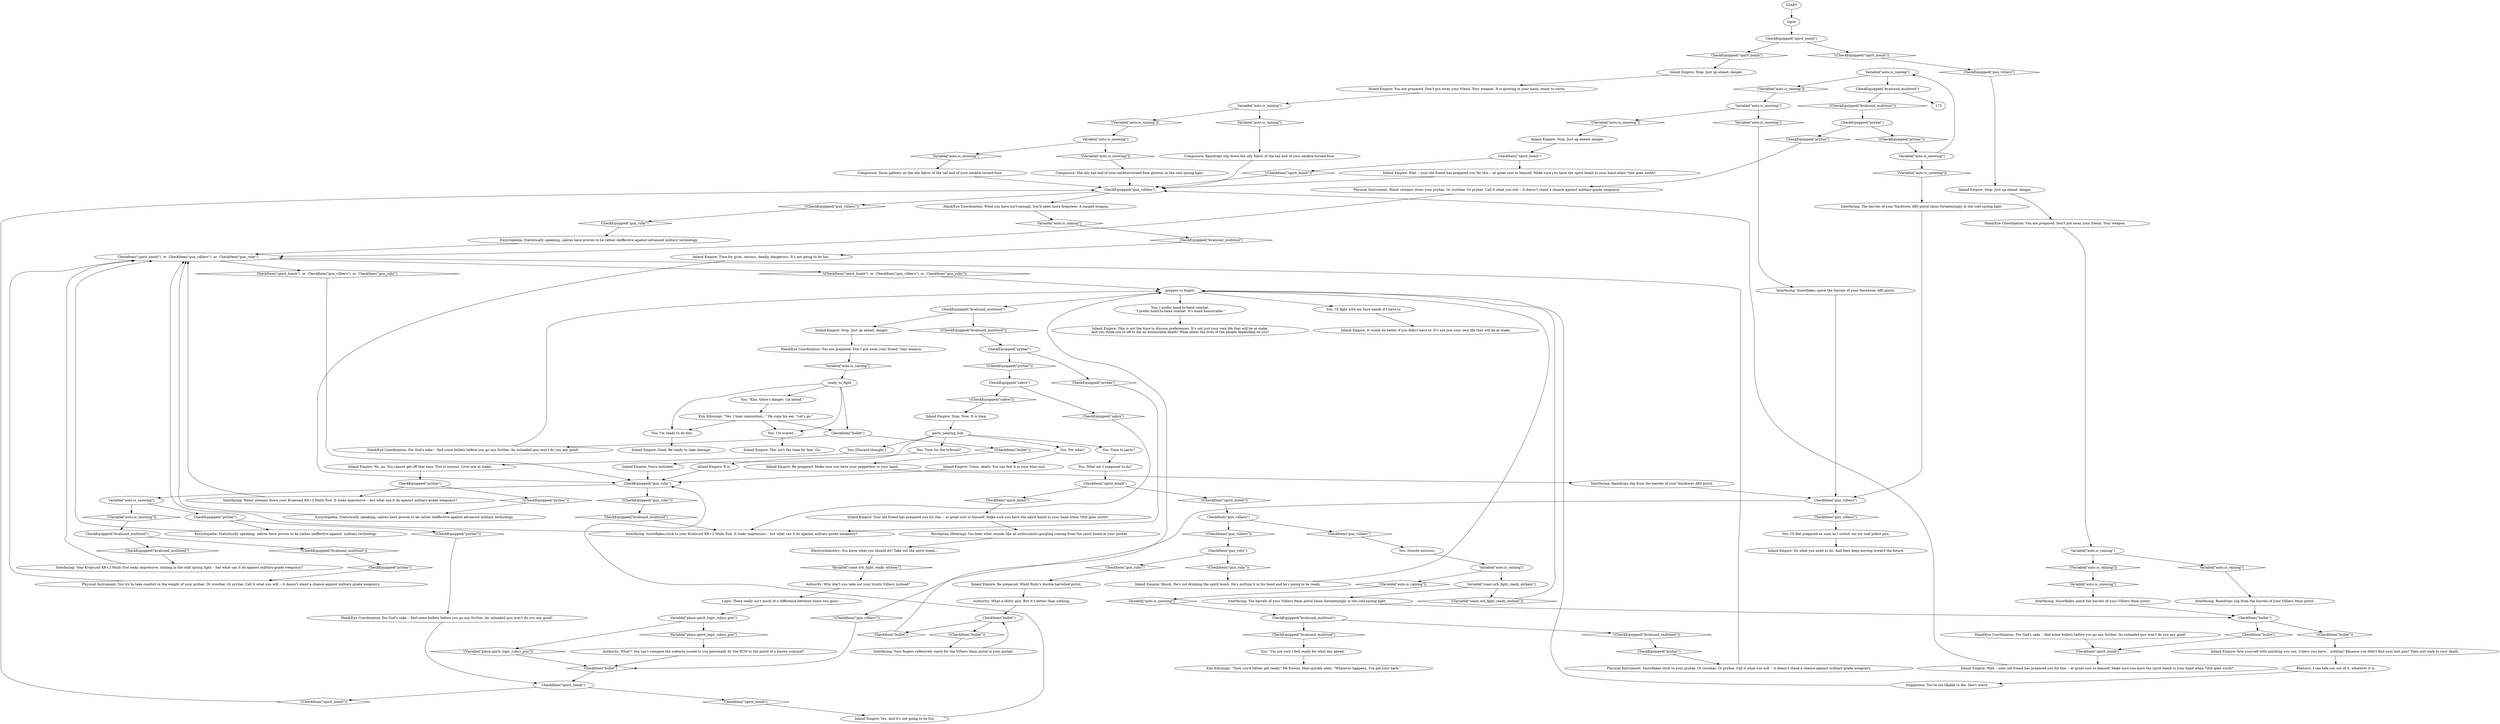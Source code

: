 # PLAZA ORB / spirit bomb ready
# A thought orb to pop up just before the Mercenary Tribunal
# ==================================================
digraph G {
	  0 [label="START"];
	  1 [label="input"];
	  2 [label="Rhetoric: I can talk you out of it, whatever it is."];
	  3 [label="Hand/Eye Coordination: You are prepared. Don't put away your friend. Your weapon."];
	  4 [label="Variable[\"auto.is_snowing\"]"];
	  5 [label="Variable[\"auto.is_snowing\"]", shape=diamond];
	  6 [label="!(Variable[\"auto.is_snowing\"])", shape=diamond];
	  7 [label="Interfacing: Snowflakes speck the barrels of your Nachtwey A80 pistol."];
	  8 [label="Inland Empire: Good. Be ready to take damage."];
	  9 [label="CheckEquipped(\"kvalsund_multitool\")"];
	  10 [label="CheckEquipped(\"kvalsund_multitool\")", shape=diamond];
	  11 [label="!(CheckEquipped(\"kvalsund_multitool\"))", shape=diamond];
	  12 [label="Physical Instrument: Snowflakes stick to your prybar. Or crowbar. Or prybar. Call it what you will -- it doesn't stand a chance against military-grade weaponry."];
	  13 [label="Inland Empire: Stop. Now. It is time."];
	  14 [label="CheckItem(\"spirit_bomb\")"];
	  15 [label="CheckItem(\"spirit_bomb\")", shape=diamond];
	  16 [label="!(CheckItem(\"spirit_bomb\"))", shape=diamond];
	  17 [label="Inland Empire: You are prepared. Don't put away your friend. Your weapon. It is glowing in your hand, ready to serve."];
	  18 [label="Composure: The oily tail end of your necktie-turned-fuse glistens in the cool spring light."];
	  19 [label="CheckItem(\"gun_villiers\")"];
	  20 [label="CheckItem(\"gun_villiers\")", shape=diamond];
	  21 [label="!(CheckItem(\"gun_villiers\"))", shape=diamond];
	  22 [label="Physical Instrument: Water streams down your prybar. Or crowbar. Or prybar. Call it what you will -- it doesn't stand a chance against military-grade weaponry."];
	  23 [label="Physical Instrument: You try to take comfort in the weight of your prybar. Or crowbar. Or prybar. Call it what you will -- it doesn't stand a chance against military-grade weaponry."];
	  24 [label="Kim Kitsuragi: \"Then you'd better get ready.\" He frowns, then quickly adds, \"Whatever happens, I've got your back.\""];
	  25 [label="Inland Empire: Your old friend has prepared you for this -- at great cost to himself. Make sure you have the spirit bomb in your hand when *shit goes south*."];
	  26 [label="Suggestion: You're too likable to die. Don't worry."];
	  27 [label="Inland Empire: Stop. Just up ahead: danger."];
	  28 [label="Authority: What?! You can't compare the sidearm issued to you personally by the RCM to the pistol of a known criminal?"];
	  29 [label="CheckItem(\"spirit_bomb\")"];
	  30 [label="CheckItem(\"spirit_bomb\")", shape=diamond];
	  31 [label="!(CheckItem(\"spirit_bomb\"))", shape=diamond];
	  32 [label="CheckItem(\"bullet\")"];
	  33 [label="CheckItem(\"bullet\")", shape=diamond];
	  34 [label="!(CheckItem(\"bullet\"))", shape=diamond];
	  35 [label="Hand/Eye Coordination: You are prepared. Don't put away your friend. Your weapon."];
	  36 [label="Inland Empire: Crisis, death. You can feel it in your blue soul."];
	  37 [label="Composure: Snow gathers on the oily fabric of the tail end of your necktie-turned-fuse."];
	  38 [label="You: I'm ready to do this."];
	  39 [label="CheckEquipped(\"kvalsund_multitool\")"];
	  40 [label="CheckEquipped(\"kvalsund_multitool\")", shape=diamond];
	  41 [label="!(CheckEquipped(\"kvalsund_multitool\"))", shape=diamond];
	  42 [label="Interfacing: Your Kvalsund KR+2 Multi-Tool looks impressive, shining in the cold spring light -- but what can it do against military-grade weaponry?"];
	  43 [label="Inland Empire: Wait -- your old friend has prepared you for this -- at great cost to himself. Make sure you have the spirit bomb in your hand when *shit goes south*."];
	  44 [label="You: \"Kim, there's danger. Up ahead.\""];
	  45 [label="Interfacing: Snowflakes speck the barrels of your Villiers 9mm pistol."];
	  46 [label="CheckItem(\"gun_villiers\")"];
	  47 [label="CheckItem(\"gun_villiers\")", shape=diamond];
	  48 [label="!(CheckItem(\"gun_villiers\"))", shape=diamond];
	  49 [label="Logic: There really isn't much of a difference between these two guns..."];
	  50 [label="Variable[\"plaza.spirit_logic_rubys_gun\"]"];
	  51 [label="Variable[\"plaza.spirit_logic_rubys_gun\"]", shape=diamond];
	  52 [label="!(Variable[\"plaza.spirit_logic_rubys_gun\"])", shape=diamond];
	  53 [label="Inland Empire: This is not the time to discuss preferences. It's not just your own life that will be at stake.\nAnd you think you're off to die an honourable death? What about the lives of the people depending on you?"];
	  54 [label="You: Time for the tribunal?"];
	  55 [label="CheckEquipped(\"sabre\")"];
	  56 [label="CheckEquipped(\"sabre\")", shape=diamond];
	  57 [label="!(CheckEquipped(\"sabre\"))", shape=diamond];
	  58 [label="Interfacing: Raindrops slip from the barrels of your Villiers 9mm pistol."];
	  59 [label="You: [Discard thought.]"];
	  60 [label="Variable[\"auto.is_raining\"]"];
	  61 [label="Variable[\"auto.is_raining\"]", shape=diamond];
	  62 [label="!(Variable[\"auto.is_raining\"])", shape=diamond];
	  63 [label="Variable[\"auto.is_snowing\"]"];
	  64 [label="Variable[\"auto.is_snowing\"]", shape=diamond];
	  65 [label="!(Variable[\"auto.is_snowing\"])", shape=diamond];
	  66 [label="Inland Empire: It would be better if you didn't have to. It's not just your own life that will be at stake."];
	  67 [label="CheckItem(\"bullet\")"];
	  68 [label="CheckItem(\"bullet\")", shape=diamond];
	  69 [label="!(CheckItem(\"bullet\"))", shape=diamond];
	  70 [label="CheckItem(\"gun_ruby\")"];
	  71 [label="CheckItem(\"gun_ruby\")", shape=diamond];
	  72 [label="!(CheckItem(\"gun_ruby\"))", shape=diamond];
	  73 [label="Encyclopedia: Statistically speaking, sabres have proven to be rather ineffective against advanced military technology."];
	  74 [label="CheckItem(\"spirit_bomb\")  or  CheckItem(\"gun_villiers\")  or  CheckItem(\"gun_ruby\")"];
	  75 [label="CheckItem(\"spirit_bomb\")  or  CheckItem(\"gun_villiers\")  or  CheckItem(\"gun_ruby\")", shape=diamond];
	  76 [label="!(CheckItem(\"spirit_bomb\")  or  CheckItem(\"gun_villiers\")  or  CheckItem(\"gun_ruby\"))", shape=diamond];
	  77 [label="Variable[\"auto.is_raining\"]"];
	  78 [label="Variable[\"auto.is_raining\"]", shape=diamond];
	  79 [label="!(Variable[\"auto.is_raining\"])", shape=diamond];
	  80 [label="Inland Empire: Do what you need to do. And then keep moving toward the future."];
	  81 [label="You: I prefer hand-to-hand combat.\n\"I prefer hand-to-hand combat. It's more honourable.\""];
	  82 [label="Inland Empire: This isn't the time for fear. Go."];
	  83 [label="party_nearing_hub"];
	  84 [label="Electrochemistry: You know what you should do? Take out the spirit bomb..."];
	  85 [label="prepare to foight!"];
	  86 [label="You: Time to party?"];
	  87 [label="Inland Empire: Be prepared. Wield Ruby's double-barrelled pistol."];
	  88 [label="CheckEquipped(\"prybar\")"];
	  89 [label="CheckEquipped(\"prybar\")", shape=diamond];
	  90 [label="!(CheckEquipped(\"prybar\"))", shape=diamond];
	  91 [label="Perception (Hearing): You hear what sounds like an enthusiastic gurgling coming from the spirit bomb in your pocket."];
	  92 [label="Inland Empire: No, no. You cannot get off that easy. This is serious. Lives are at stake."];
	  93 [label="Kim Kitsuragi: \"Yes. I hear commotion...\" He cups his ear. \"Let's go.\""];
	  94 [label="CheckEquipped(\"prybar\")"];
	  95 [label="CheckEquipped(\"prybar\")", shape=diamond];
	  96 [label="!(CheckEquipped(\"prybar\"))", shape=diamond];
	  97 [label="You: I'm scared..."];
	  98 [label="CheckEquipped(\"spirit_bomb\")"];
	  99 [label="CheckEquipped(\"spirit_bomb\")", shape=diamond];
	  100 [label="!(CheckEquipped(\"spirit_bomb\"))", shape=diamond];
	  101 [label="Inland Empire: Stop. Just up ahead: danger."];
	  102 [label="Authority: What a shitty gun. But it's better than nothing."];
	  103 [label="Composure: Raindrops slip down the oily fabric of the tail end of your necktie-turned-fuse."];
	  104 [label="Hand/Eye Coordination: For God's sake -- find some bullets before you go any further. An unloaded gun won't do you any good!"];
	  105 [label="Inland Empire: Arm yourself with anything you can. Unless you have... nothing? Because you didn't find your lost gun? Then just walk to your death."];
	  106 [label="Inland Empire: Shush. He's not drinking the spirit bomb. He's putting it in his hand and he's going to be ready."];
	  107 [label="Authority: Why don't you take out your trusty Villiers instead?"];
	  108 [label="You: I'll feel prepared as soon as I switch out my real police gun."];
	  109 [label="CheckItem(\"bullet\")"];
	  110 [label="CheckItem(\"bullet\")", shape=diamond];
	  111 [label="!(CheckItem(\"bullet\"))", shape=diamond];
	  112 [label="Hand/Eye Coordination: For God's sake -- find some bullets before you go any further. An unloaded gun won't do you any good!"];
	  113 [label="Interfacing: Your fingers reflexively reach for the Villiers 9mm pistol in your pocket."];
	  114 [label="Interfacing: Raindrops slip from the barrels of your Nachtwey A80 pistol."];
	  115 [label="ready_to_fight"];
	  116 [label="CheckEquipped(\"gun_villiers\")"];
	  117 [label="CheckEquipped(\"gun_villiers\")", shape=diamond];
	  118 [label="!(CheckEquipped(\"gun_villiers\"))", shape=diamond];
	  119 [label="Hand/Eye Coordination: What you have isn't enough. You'll need more firepower. A ranged weapon."];
	  120 [label="CheckItem(\"spirit_bomb\")"];
	  121 [label="CheckItem(\"spirit_bomb\")", shape=diamond];
	  122 [label="!(CheckItem(\"spirit_bomb\"))", shape=diamond];
	  123 [label="Inland Empire: Wait -- your old friend has prepared you for this -- at great cost to himself. Make sure you have the spirit bomb in your hand when *shit goes south*."];
	  124 [label="Inland Empire: Yes. And it's not going to be fun."];
	  125 [label="Inland Empire: It is."];
	  126 [label="Variable[\"auto.is_raining\"]"];
	  127 [label="Variable[\"auto.is_raining\"]", shape=diamond];
	  128 [label="!(Variable[\"auto.is_raining\"])", shape=diamond];
	  129 [label="Variable[\"coast.orb_fight_ready_elchem\"]"];
	  130 [label="Variable[\"coast.orb_fight_ready_elchem\"]", shape=diamond];
	  131 [label="!(Variable[\"coast.orb_fight_ready_elchem\"])", shape=diamond];
	  132 [label="Interfacing: The barrels of your Villiers 9mm pistol shine threateningly in the cold spring light."];
	  133 [label="Interfacing: The barrels of your Nachtwey A80 pistol shine threateningly in the cold spring light."];
	  134 [label="Inland Empire: Stop. Just up ahead: danger."];
	  135 [label="Interfacing: Snowflakes stick to your Kvalsund KR+2 Multi-Tool. It looks impressive -- but what can it do against military-grade weaponry?"];
	  136 [label="You: \"I'm not sure I feel ready for what lies ahead.\""];
	  137 [label="You: I'll fight with my bare hands if I have to."];
	  138 [label="CheckEquipped(\"kvalsund_multitool\")"];
	  139 [label="CheckEquipped(\"kvalsund_multitool\")", shape=diamond];
	  140 [label="!(CheckEquipped(\"kvalsund_multitool\"))", shape=diamond];
	  141 [label="Inland Empire: Stop. Just up ahead: danger."];
	  142 [label="Encyclopedia: Statistically speaking, sabres have proven to be rather ineffective against advanced military technology."];
	  143 [label="Hand/Eye Coordination: For God's sake -- find some bullets before you go any further. An unloaded gun won't do you any good!"];
	  144 [label="Inland Empire: Be prepared. Make sure you have your pepperbox in your hand."];
	  145 [label="You: Sounds ominous."];
	  146 [label="You: For what?"];
	  147 [label="Inland Empire: Yours included."];
	  148 [label="CheckEquipped(\"prybar\")"];
	  149 [label="CheckEquipped(\"prybar\")", shape=diamond];
	  150 [label="!(CheckEquipped(\"prybar\"))", shape=diamond];
	  151 [label="Interfacing: Water streams down your Kvalsund KR+2 Multi-Tool. It looks impressive -- but what can it do against military-grade weaponry?"];
	  152 [label="Inland Empire: Time for grim, serious, deadly, dangerous. It's not going to be fun."];
	  153 [label="You: What am I supposed to do?"];
	  154 [label="CheckEquipped(\"gun_ruby\")"];
	  155 [label="CheckEquipped(\"gun_ruby\")", shape=diamond];
	  156 [label="!(CheckEquipped(\"gun_ruby\"))", shape=diamond];
	  157 [label="Variable[\"auto.is_snowing\"]"];
	  158 [label="Variable[\"auto.is_snowing\"]", shape=diamond];
	  159 [label="!(Variable[\"auto.is_snowing\"])", shape=diamond];
	  160 [label="CheckEquipped(\"prybar\")"];
	  161 [label="CheckEquipped(\"prybar\")", shape=diamond];
	  162 [label="!(CheckEquipped(\"prybar\"))", shape=diamond];
	  163 [label="Encyclopedia: Statistically speaking, sabres have proven to be rather ineffective against  military technology."];
	  164 [label="Variable[\"auto.is_snowing\"]"];
	  165 [label="Variable[\"auto.is_snowing\"]", shape=diamond];
	  166 [label="!(Variable[\"auto.is_snowing\"])", shape=diamond];
	  167 [label="Variable[\"auto.is_raining\"]"];
	  168 [label="Variable[\"auto.is_raining\"]", shape=diamond];
	  169 [label="!(Variable[\"auto.is_raining\"])", shape=diamond];
	  170 [label="CheckEquipped(\"kvalsund_multitool\")"];
	  171 [label="CheckEquipped(\"kvalsund_multitool\")", shape=diamond];
	  172 [label="!(CheckEquipped(\"kvalsund_multitool\"))", shape=diamond];
	  0 -> 1
	  1 -> 98
	  2 -> 26
	  3 -> 168
	  4 -> 5
	  4 -> 6
	  5 -> 7
	  6 -> 134
	  7 -> 46
	  9 -> 10
	  9 -> 11
	  10 -> 136
	  11 -> 149
	  12 -> 74
	  13 -> 83
	  14 -> 16
	  14 -> 15
	  15 -> 25
	  16 -> 19
	  17 -> 77
	  18 -> 116
	  19 -> 20
	  19 -> 21
	  20 -> 145
	  21 -> 70
	  22 -> 74
	  23 -> 74
	  25 -> 91
	  26 -> 85
	  27 -> 17
	  28 -> 110
	  29 -> 30
	  29 -> 31
	  30 -> 124
	  31 -> 116
	  32 -> 33
	  32 -> 34
	  33 -> 121
	  34 -> 105
	  35 -> 60
	  36 -> 154
	  37 -> 116
	  38 -> 8
	  39 -> 40
	  39 -> 41
	  40 -> 42
	  41 -> 161
	  42 -> 74
	  43 -> 116
	  44 -> 93
	  45 -> 32
	  46 -> 48
	  46 -> 47
	  47 -> 108
	  48 -> 110
	  49 -> 50
	  50 -> 51
	  50 -> 52
	  51 -> 28
	  52 -> 110
	  54 -> 125
	  55 -> 56
	  55 -> 57
	  56 -> 135
	  57 -> 13
	  58 -> 32
	  59 -> 92
	  60 -> 61
	  60 -> 62
	  61 -> 58
	  62 -> 165
	  63 -> 64
	  63 -> 65
	  64 -> 37
	  65 -> 18
	  67 -> 68
	  67 -> 69
	  68 -> 85
	  69 -> 113
	  70 -> 72
	  70 -> 71
	  71 -> 87
	  72 -> 106
	  73 -> 74
	  74 -> 75
	  74 -> 76
	  75 -> 154
	  76 -> 85
	  77 -> 78
	  77 -> 79
	  78 -> 103
	  79 -> 63
	  81 -> 53
	  83 -> 146
	  83 -> 147
	  83 -> 54
	  83 -> 86
	  83 -> 59
	  84 -> 130
	  85 -> 81
	  85 -> 137
	  85 -> 138
	  86 -> 153
	  87 -> 102
	  88 -> 89
	  88 -> 90
	  89 -> 135
	  90 -> 55
	  91 -> 84
	  92 -> 148
	  93 -> 97
	  93 -> 109
	  93 -> 38
	  94 -> 96
	  94 -> 95
	  95 -> 22
	  96 -> 164
	  97 -> 82
	  98 -> 99
	  98 -> 100
	  99 -> 27
	  100 -> 117
	  101 -> 35
	  102 -> 67
	  103 -> 116
	  104 -> 121
	  105 -> 2
	  106 -> 85
	  107 -> 49
	  108 -> 80
	  109 -> 112
	  109 -> 111
	  110 -> 29
	  111 -> 144
	  112 -> 85
	  113 -> 67
	  114 -> 46
	  115 -> 97
	  115 -> 44
	  115 -> 109
	  115 -> 38
	  116 -> 118
	  116 -> 119
	  117 -> 101
	  118 -> 155
	  119 -> 127
	  120 -> 122
	  120 -> 123
	  121 -> 43
	  122 -> 116
	  123 -> 116
	  124 -> 154
	  125 -> 154
	  126 -> 128
	  126 -> 129
	  127 -> 171
	  128 -> 158
	  129 -> 131
	  129 -> 132
	  130 -> 107
	  131 -> 85
	  132 -> 32
	  133 -> 46
	  134 -> 120
	  135 -> 74
	  136 -> 24
	  137 -> 66
	  138 -> 140
	  138 -> 141
	  139 -> 135
	  140 -> 88
	  141 -> 3
	  142 -> 74
	  143 -> 29
	  144 -> 114
	  145 -> 126
	  146 -> 36
	  147 -> 154
	  148 -> 150
	  148 -> 151
	  149 -> 12
	  150 -> 73
	  151 -> 74
	  152 -> 154
	  153 -> 14
	  154 -> 156
	  154 -> 157
	  155 -> 142
	  156 -> 139
	  157 -> 160
	  157 -> 159
	  158 -> 9
	  159 -> 39
	  160 -> 162
	  160 -> 163
	  161 -> 23
	  162 -> 143
	  163 -> 74
	  164 -> 166
	  164 -> 167
	  165 -> 45
	  166 -> 133
	  167 -> 169
	  167 -> 170
	  168 -> 115
	  169 -> 4
	  170 -> 172
	  170 -> 173
	  171 -> 152
	  172 -> 94
}

